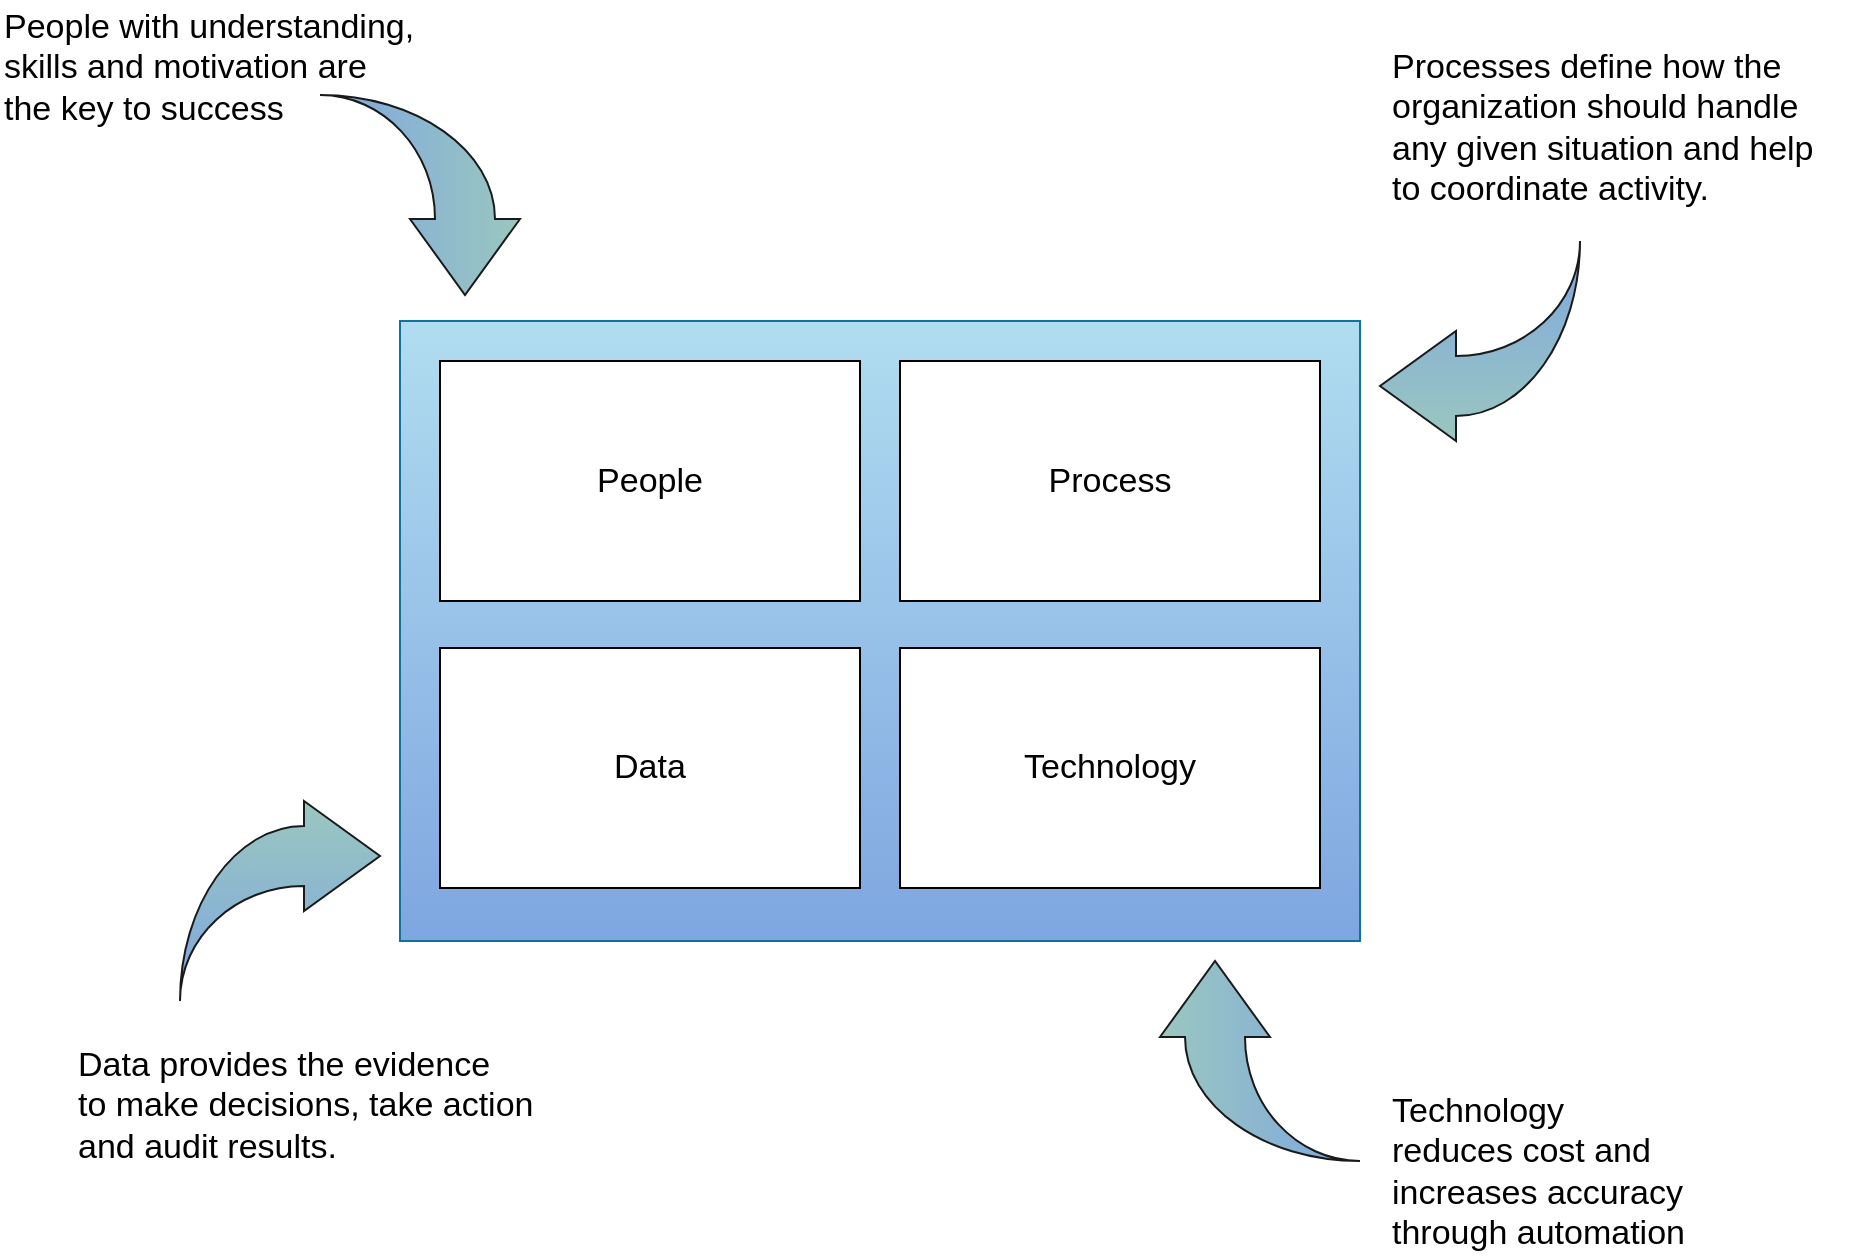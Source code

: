 <mxfile version="10.1.3-8" type="device"><diagram id="NH3zV_53WdRStP6RISuK" name="Page-1"><mxGraphModel dx="1110" dy="803" grid="1" gridSize="10" guides="1" tooltips="1" connect="1" arrows="1" fold="1" page="1" pageScale="1" pageWidth="1169" pageHeight="827" math="0" shadow="0"><root><mxCell id="0"/><mxCell id="1" parent="0"/><mxCell id="PeO3lwPT0SAsmf-m97gR-1" value="" style="rounded=0;whiteSpace=wrap;html=1;strokeColor=#10739e;fillColor=#b1ddf0;gradientColor=#7EA6E0;" vertex="1" parent="1"><mxGeometry x="268" y="252.5" width="480" height="310" as="geometry"/></mxCell><mxCell id="PeO3lwPT0SAsmf-m97gR-2" value="People" style="rounded=0;whiteSpace=wrap;html=1;strokeColor=#000000;fillColor=#ffffff;fontSize=17;" vertex="1" parent="1"><mxGeometry x="288" y="272.5" width="210" height="120" as="geometry"/></mxCell><mxCell id="PeO3lwPT0SAsmf-m97gR-3" value="Process" style="rounded=0;whiteSpace=wrap;html=1;strokeColor=#000000;fillColor=#ffffff;fontSize=17;" vertex="1" parent="1"><mxGeometry x="518" y="272.5" width="210" height="120" as="geometry"/></mxCell><mxCell id="PeO3lwPT0SAsmf-m97gR-4" value="Technology" style="rounded=0;whiteSpace=wrap;html=1;strokeColor=#000000;fillColor=#ffffff;fontSize=17;" vertex="1" parent="1"><mxGeometry x="518" y="416" width="210" height="120" as="geometry"/></mxCell><mxCell id="PeO3lwPT0SAsmf-m97gR-5" value="Data" style="rounded=0;whiteSpace=wrap;html=1;strokeColor=#000000;fillColor=#ffffff;fontSize=17;" vertex="1" parent="1"><mxGeometry x="288" y="416" width="210" height="120" as="geometry"/></mxCell><mxCell id="PeO3lwPT0SAsmf-m97gR-6" value="" style="html=1;shadow=0;dashed=0;align=center;verticalAlign=middle;shape=mxgraph.arrows2.jumpInArrow;dy=15;dx=38;arrowHead=55;strokeColor=#1A1A1A;fillColor=#9AC7BF;gradientColor=#7EA6E0;fontSize=17;" vertex="1" parent="1"><mxGeometry x="158" y="492.5" width="100" height="100" as="geometry"/></mxCell><mxCell id="PeO3lwPT0SAsmf-m97gR-7" value="" style="html=1;shadow=0;dashed=0;align=center;verticalAlign=middle;shape=mxgraph.arrows2.jumpInArrow;dy=15;dx=38;arrowHead=55;strokeColor=#1A1A1A;fillColor=#9AC7BF;gradientColor=#7EA6E0;fontSize=17;direction=south;" vertex="1" parent="1"><mxGeometry x="228" y="139.5" width="100" height="100" as="geometry"/></mxCell><mxCell id="PeO3lwPT0SAsmf-m97gR-8" value="" style="html=1;shadow=0;dashed=0;align=center;verticalAlign=middle;shape=mxgraph.arrows2.jumpInArrow;dy=15;dx=38;arrowHead=55;strokeColor=#1A1A1A;fillColor=#9AC7BF;gradientColor=#7EA6E0;fontSize=17;direction=west;" vertex="1" parent="1"><mxGeometry x="758" y="212.5" width="100" height="100" as="geometry"/></mxCell><mxCell id="PeO3lwPT0SAsmf-m97gR-9" value="" style="html=1;shadow=0;dashed=0;align=center;verticalAlign=middle;shape=mxgraph.arrows2.jumpInArrow;dy=15;dx=38;arrowHead=55;strokeColor=#1A1A1A;fillColor=#9AC7BF;gradientColor=#7EA6E0;fontSize=17;direction=north;" vertex="1" parent="1"><mxGeometry x="648" y="572.5" width="100" height="100" as="geometry"/></mxCell><mxCell id="PeO3lwPT0SAsmf-m97gR-10" value="Processes define how the&lt;br&gt;organization should handle&lt;br&gt;any given situation and help&lt;br&gt;to coordinate activity.&lt;br&gt;" style="text;html=1;resizable=0;points=[];autosize=1;align=left;verticalAlign=top;spacingTop=-4;fontSize=17;" vertex="1" parent="1"><mxGeometry x="762" y="112.5" width="230" height="80" as="geometry"/></mxCell><mxCell id="PeO3lwPT0SAsmf-m97gR-11" value="Technology&lt;br&gt;reduces cost and&lt;br&gt;increases accuracy&lt;br&gt;through automation&lt;br&gt;" style="text;html=1;resizable=0;points=[];autosize=1;align=left;verticalAlign=top;spacingTop=-4;fontSize=17;" vertex="1" parent="1"><mxGeometry x="762" y="634.5" width="160" height="80" as="geometry"/></mxCell><mxCell id="PeO3lwPT0SAsmf-m97gR-12" value="Data provides the evidence&lt;br&gt;to make decisions, take action&lt;br&gt;and audit results.&lt;br&gt;" style="text;html=1;resizable=0;points=[];autosize=1;align=left;verticalAlign=top;spacingTop=-4;fontSize=17;" vertex="1" parent="1"><mxGeometry x="105" y="611.5" width="240" height="60" as="geometry"/></mxCell><mxCell id="PeO3lwPT0SAsmf-m97gR-13" value="People with understanding,&lt;br&gt;skills and motivation are&lt;br&gt;the key to success&lt;br&gt;" style="text;html=1;resizable=0;points=[];autosize=1;align=left;verticalAlign=top;spacingTop=-4;fontSize=17;" vertex="1" parent="1"><mxGeometry x="68" y="92.5" width="220" height="60" as="geometry"/></mxCell></root></mxGraphModel></diagram></mxfile>